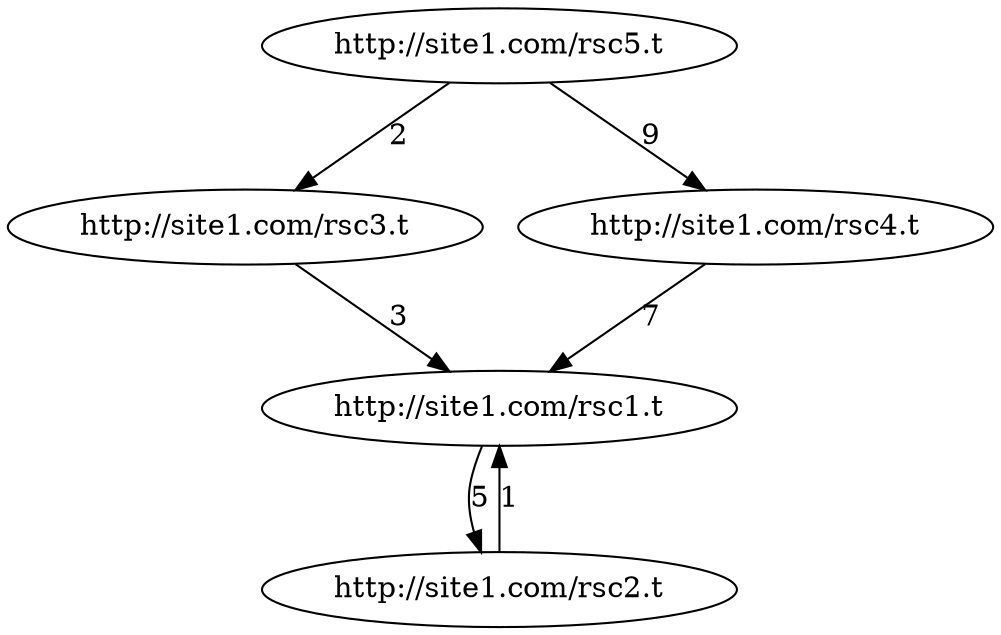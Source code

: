 //Fichier testsGraphe/out5.dot



digraph {
	"http:/\/site1.com/rsc1.t";
	"http:/\/site1.com/rsc2.t" -> "http:/\/site1.com/rsc1.t" [label = 1];
	"http:/\/site1.com/rsc3.t" -> "http:/\/site1.com/rsc1.t" [label = 3];
	"http:/\/site1.com/rsc4.t" -> "http:/\/site1.com/rsc1.t" [label = 7];
	"http:/\/site1.com/rsc2.t";
	"http:/\/site1.com/rsc1.t" -> "http:/\/site1.com/rsc2.t" [label = 5];
	"http:/\/site1.com/rsc3.t";
	"http:/\/site1.com/rsc5.t" -> "http:/\/site1.com/rsc3.t" [label = 2];
	"http:/\/site1.com/rsc4.t";
	"http:/\/site1.com/rsc5.t" -> "http:/\/site1.com/rsc4.t" [label = 9];
	"http:/\/site1.com/rsc5.t";
}